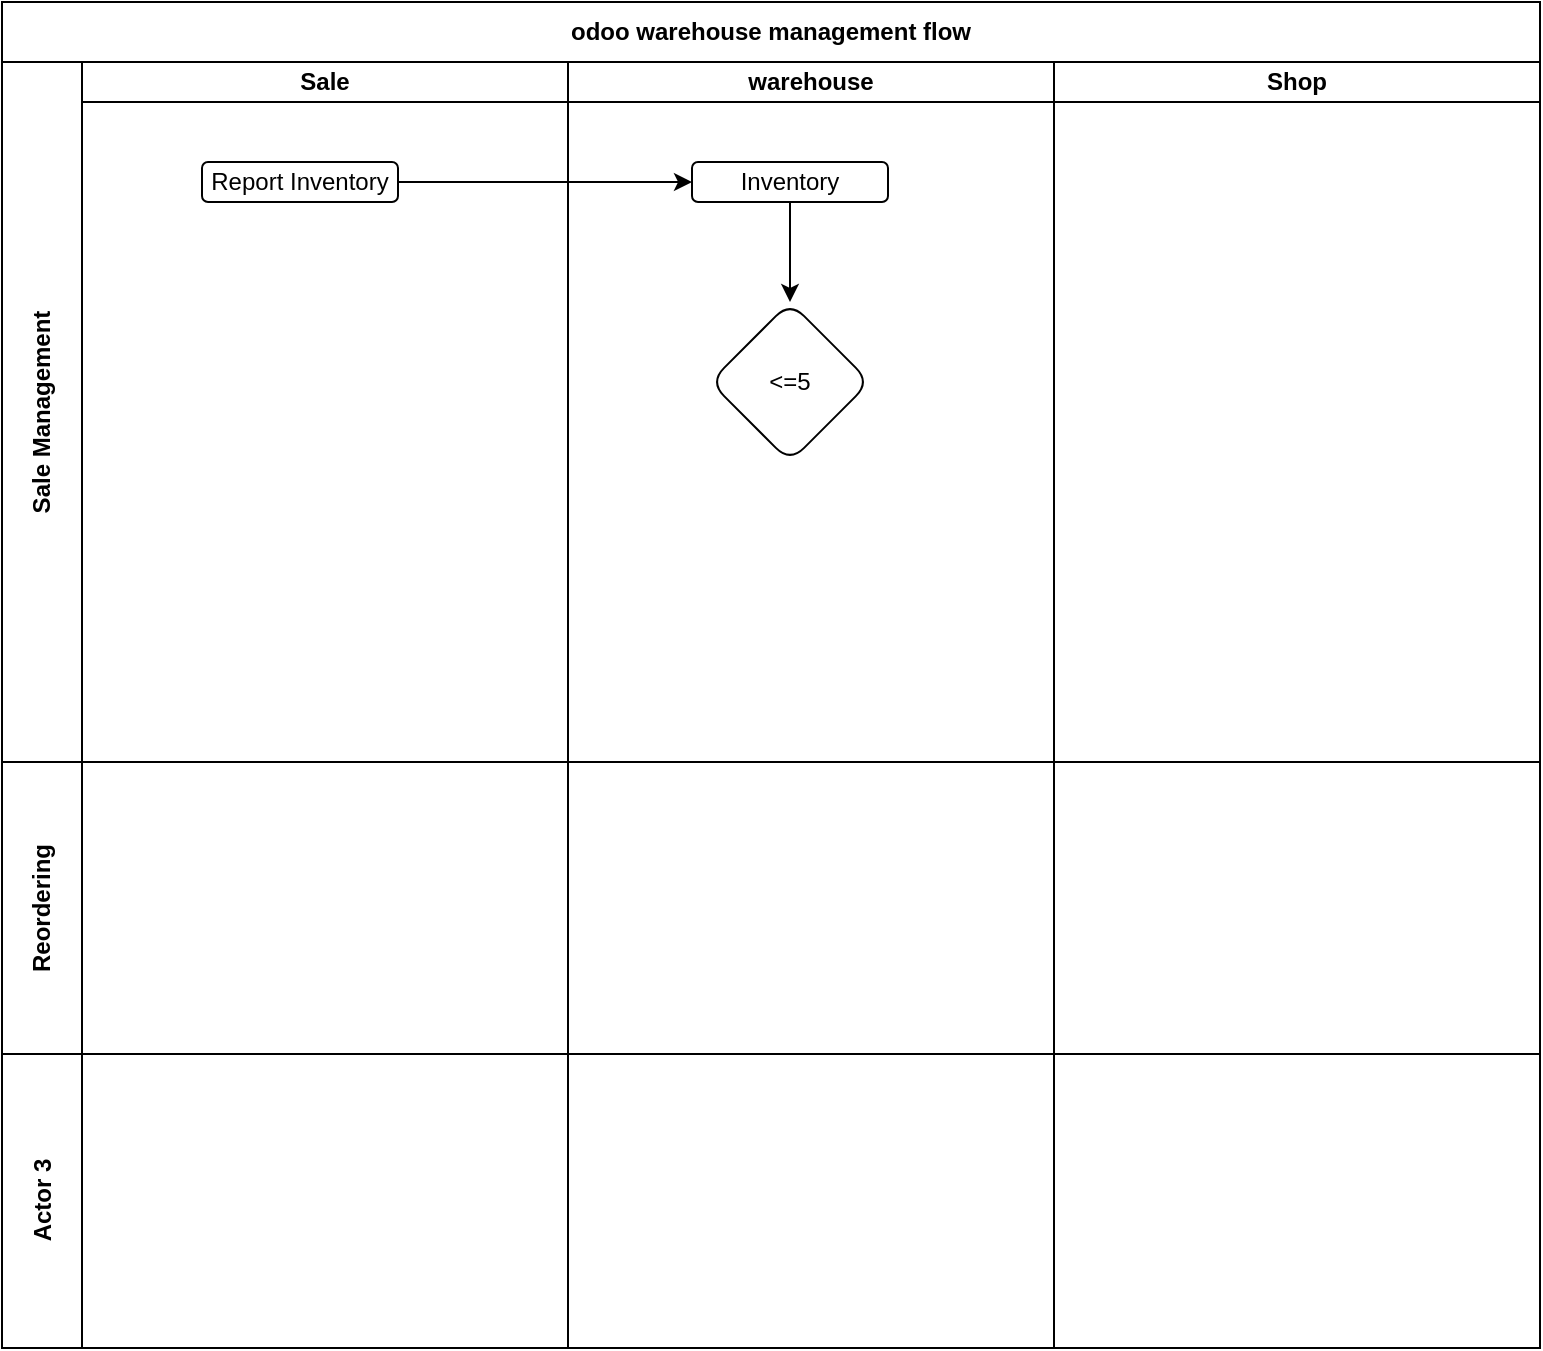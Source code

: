 <mxfile version="13.5.5" type="github">
  <diagram id="VMOJu4vCoksK0ISoE6bC" name="Page-1">
    <mxGraphModel dx="923" dy="375" grid="1" gridSize="10" guides="1" tooltips="1" connect="1" arrows="1" fold="1" page="1" pageScale="1" pageWidth="827" pageHeight="1169" math="0" shadow="0">
      <root>
        <mxCell id="0" />
        <mxCell id="1" parent="0" />
        <mxCell id="1hHynaqESgfFsW7f_2rh-21" value="odoo warehouse management flow" style="shape=table;childLayout=tableLayout;rowLines=0;columnLines=0;startSize=30;html=1;whiteSpace=wrap;collapsible=0;recursiveResize=0;expand=0;pointerEvents=0;fontStyle=1;align=center;" vertex="1" parent="1">
          <mxGeometry x="20" y="120" width="769" height="673" as="geometry" />
        </mxCell>
        <mxCell id="1hHynaqESgfFsW7f_2rh-22" value="Sale Management" style="swimlane;horizontal=0;points=[[0,0.5],[1,0.5]];portConstraint=eastwest;startSize=40;html=1;whiteSpace=wrap;collapsible=0;recursiveResize=0;expand=0;pointerEvents=0;fontStyle=1" vertex="1" parent="1hHynaqESgfFsW7f_2rh-21">
          <mxGeometry y="30" width="769" height="350" as="geometry" />
        </mxCell>
        <mxCell id="1hHynaqESgfFsW7f_2rh-23" value="Sale" style="swimlane;connectable=0;startSize=20;html=1;whiteSpace=wrap;collapsible=0;recursiveResize=0;expand=0;pointerEvents=0;" vertex="1" parent="1hHynaqESgfFsW7f_2rh-22">
          <mxGeometry x="40" width="243" height="350" as="geometry" />
        </mxCell>
        <mxCell id="1hHynaqESgfFsW7f_2rh-37" value="Report Inventory" style="rounded=1;whiteSpace=wrap;html=1;" vertex="1" parent="1hHynaqESgfFsW7f_2rh-23">
          <mxGeometry x="60" y="50" width="98" height="20" as="geometry" />
        </mxCell>
        <mxCell id="1hHynaqESgfFsW7f_2rh-24" value="warehouse" style="swimlane;connectable=0;startSize=20;html=1;whiteSpace=wrap;collapsible=0;recursiveResize=0;expand=0;pointerEvents=0;" vertex="1" parent="1hHynaqESgfFsW7f_2rh-22">
          <mxGeometry x="283" width="243" height="350" as="geometry" />
        </mxCell>
        <mxCell id="1hHynaqESgfFsW7f_2rh-38" value="Inventory" style="rounded=1;whiteSpace=wrap;html=1;" vertex="1" parent="1hHynaqESgfFsW7f_2rh-24">
          <mxGeometry x="62" y="50" width="98" height="20" as="geometry" />
        </mxCell>
        <mxCell id="1hHynaqESgfFsW7f_2rh-25" value="Shop" style="swimlane;connectable=0;startSize=20;html=1;whiteSpace=wrap;collapsible=0;recursiveResize=0;expand=0;pointerEvents=0;" vertex="1" parent="1hHynaqESgfFsW7f_2rh-22">
          <mxGeometry x="526" width="243" height="350" as="geometry" />
        </mxCell>
        <mxCell id="1hHynaqESgfFsW7f_2rh-39" value="" style="edgeStyle=orthogonalEdgeStyle;rounded=0;orthogonalLoop=1;jettySize=auto;html=1;" edge="1" parent="1hHynaqESgfFsW7f_2rh-22" source="1hHynaqESgfFsW7f_2rh-37" target="1hHynaqESgfFsW7f_2rh-38">
          <mxGeometry relative="1" as="geometry" />
        </mxCell>
        <mxCell id="1hHynaqESgfFsW7f_2rh-26" value="Reordering" style="swimlane;horizontal=0;points=[[0,0.5],[1,0.5]];portConstraint=eastwest;startSize=40;html=1;whiteSpace=wrap;collapsible=0;recursiveResize=0;expand=0;pointerEvents=0;" vertex="1" parent="1hHynaqESgfFsW7f_2rh-21">
          <mxGeometry y="380" width="769" height="146" as="geometry" />
        </mxCell>
        <mxCell id="1hHynaqESgfFsW7f_2rh-27" value="" style="swimlane;connectable=0;startSize=0;html=1;whiteSpace=wrap;collapsible=0;recursiveResize=0;expand=0;pointerEvents=0;" vertex="1" parent="1hHynaqESgfFsW7f_2rh-26">
          <mxGeometry x="40" width="243" height="146" as="geometry" />
        </mxCell>
        <mxCell id="1hHynaqESgfFsW7f_2rh-28" value="" style="swimlane;connectable=0;startSize=0;html=1;whiteSpace=wrap;collapsible=0;recursiveResize=0;expand=0;pointerEvents=0;" vertex="1" parent="1hHynaqESgfFsW7f_2rh-26">
          <mxGeometry x="283" width="243" height="146" as="geometry" />
        </mxCell>
        <mxCell id="1hHynaqESgfFsW7f_2rh-29" value="" style="swimlane;connectable=0;startSize=0;html=1;whiteSpace=wrap;collapsible=0;recursiveResize=0;expand=0;pointerEvents=0;" vertex="1" parent="1hHynaqESgfFsW7f_2rh-26">
          <mxGeometry x="526" width="243" height="146" as="geometry" />
        </mxCell>
        <mxCell id="1hHynaqESgfFsW7f_2rh-30" value="Actor 3" style="swimlane;horizontal=0;points=[[0,0.5],[1,0.5]];portConstraint=eastwest;startSize=40;html=1;whiteSpace=wrap;collapsible=0;recursiveResize=0;expand=0;pointerEvents=0;" vertex="1" parent="1hHynaqESgfFsW7f_2rh-21">
          <mxGeometry y="526" width="769" height="147" as="geometry" />
        </mxCell>
        <mxCell id="1hHynaqESgfFsW7f_2rh-31" value="" style="swimlane;connectable=0;startSize=0;html=1;whiteSpace=wrap;collapsible=0;recursiveResize=0;expand=0;pointerEvents=0;" vertex="1" parent="1hHynaqESgfFsW7f_2rh-30">
          <mxGeometry x="40" width="243" height="147" as="geometry" />
        </mxCell>
        <mxCell id="1hHynaqESgfFsW7f_2rh-32" value="" style="swimlane;connectable=0;startSize=0;html=1;whiteSpace=wrap;collapsible=0;recursiveResize=0;expand=0;pointerEvents=0;" vertex="1" parent="1hHynaqESgfFsW7f_2rh-30">
          <mxGeometry x="283" width="243" height="147" as="geometry" />
        </mxCell>
        <mxCell id="1hHynaqESgfFsW7f_2rh-33" value="" style="swimlane;connectable=0;startSize=0;html=1;whiteSpace=wrap;collapsible=0;recursiveResize=0;expand=0;pointerEvents=0;" vertex="1" parent="1hHynaqESgfFsW7f_2rh-30">
          <mxGeometry x="526" width="243" height="147" as="geometry" />
        </mxCell>
        <mxCell id="1hHynaqESgfFsW7f_2rh-40" value="&amp;lt;=5" style="rhombus;whiteSpace=wrap;html=1;rounded=1;" vertex="1" parent="1">
          <mxGeometry x="374" y="270" width="80" height="80" as="geometry" />
        </mxCell>
        <mxCell id="1hHynaqESgfFsW7f_2rh-41" value="" style="edgeStyle=orthogonalEdgeStyle;rounded=0;orthogonalLoop=1;jettySize=auto;html=1;" edge="1" parent="1" source="1hHynaqESgfFsW7f_2rh-38" target="1hHynaqESgfFsW7f_2rh-40">
          <mxGeometry relative="1" as="geometry" />
        </mxCell>
      </root>
    </mxGraphModel>
  </diagram>
</mxfile>
